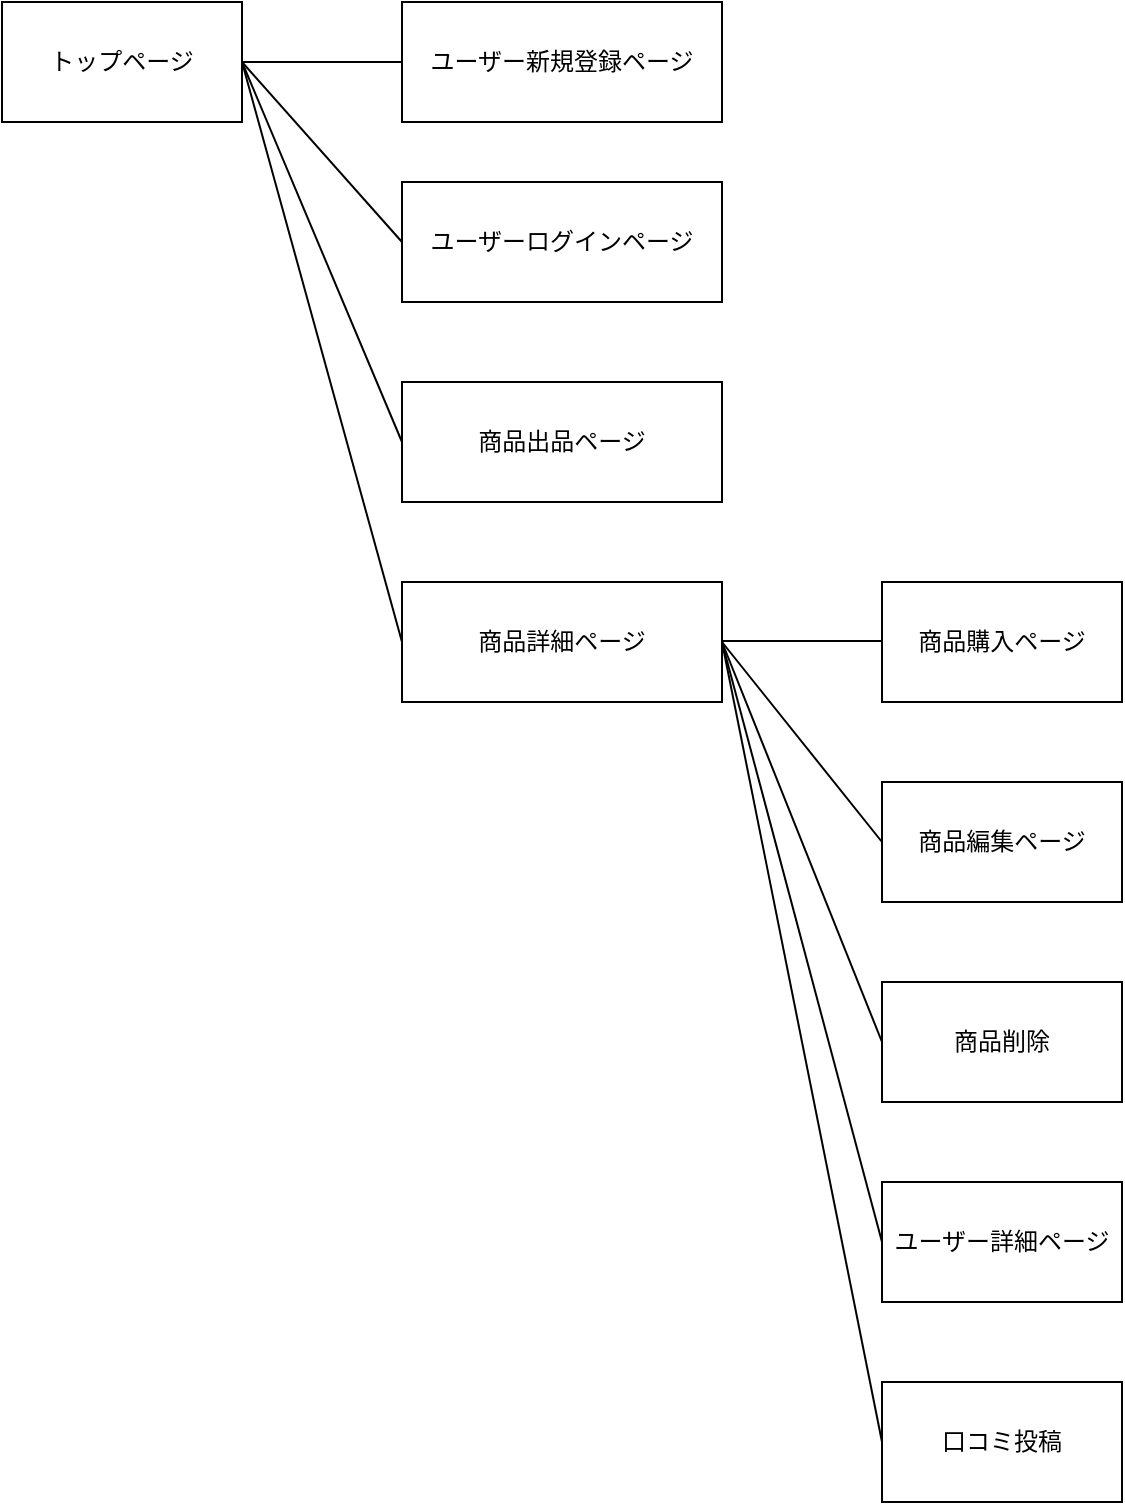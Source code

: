 <mxfile>
    <diagram id="GS9_EFEbI_XCy3uzUyH-" name="ページ1">
        <mxGraphModel dx="1010" dy="848" grid="1" gridSize="10" guides="1" tooltips="1" connect="1" arrows="1" fold="1" page="1" pageScale="1" pageWidth="827" pageHeight="1169" math="0" shadow="0">
            <root>
                <mxCell id="0"/>
                <mxCell id="1" parent="0"/>
                <mxCell id="33" value="" style="edgeStyle=none;html=1;endArrow=none;endFill=0;" edge="1" parent="1" source="15" target="32">
                    <mxGeometry relative="1" as="geometry"/>
                </mxCell>
                <mxCell id="15" value="トップページ" style="rounded=0;whiteSpace=wrap;html=1;" vertex="1" parent="1">
                    <mxGeometry x="40" y="50" width="120" height="60" as="geometry"/>
                </mxCell>
                <mxCell id="20" value="ユーザーログインページ" style="whiteSpace=wrap;html=1;rounded=0;" vertex="1" parent="1">
                    <mxGeometry x="240" y="140" width="160" height="60" as="geometry"/>
                </mxCell>
                <mxCell id="22" value="商品出品ページ" style="whiteSpace=wrap;html=1;rounded=0;" vertex="1" parent="1">
                    <mxGeometry x="240" y="240" width="160" height="60" as="geometry"/>
                </mxCell>
                <mxCell id="23" value="商品詳細ページ" style="whiteSpace=wrap;html=1;rounded=0;" vertex="1" parent="1">
                    <mxGeometry x="240" y="340" width="160" height="60" as="geometry"/>
                </mxCell>
                <mxCell id="27" value="商品購入ページ" style="whiteSpace=wrap;html=1;rounded=0;" vertex="1" parent="1">
                    <mxGeometry x="480" y="340" width="120" height="60" as="geometry"/>
                </mxCell>
                <mxCell id="29" value="商品削除" style="whiteSpace=wrap;html=1;rounded=0;" vertex="1" parent="1">
                    <mxGeometry x="480" y="540" width="120" height="60" as="geometry"/>
                </mxCell>
                <mxCell id="32" value="ユーザー新規登録ページ" style="whiteSpace=wrap;html=1;rounded=0;" vertex="1" parent="1">
                    <mxGeometry x="240" y="50" width="160" height="60" as="geometry"/>
                </mxCell>
                <mxCell id="38" value="" style="edgeStyle=none;html=1;endArrow=none;endFill=0;exitX=1;exitY=0.5;exitDx=0;exitDy=0;entryX=0;entryY=0.5;entryDx=0;entryDy=0;" edge="1" parent="1" source="15" target="20">
                    <mxGeometry relative="1" as="geometry">
                        <mxPoint x="190" y="180" as="sourcePoint"/>
                        <mxPoint x="270" y="180" as="targetPoint"/>
                    </mxGeometry>
                </mxCell>
                <mxCell id="39" value="" style="edgeStyle=none;html=1;endArrow=none;endFill=0;exitX=1;exitY=0.5;exitDx=0;exitDy=0;entryX=0;entryY=0.5;entryDx=0;entryDy=0;" edge="1" parent="1" target="22">
                    <mxGeometry relative="1" as="geometry">
                        <mxPoint x="160" y="80" as="sourcePoint"/>
                        <mxPoint x="240" y="170" as="targetPoint"/>
                    </mxGeometry>
                </mxCell>
                <mxCell id="40" value="" style="edgeStyle=none;html=1;endArrow=none;endFill=0;exitX=1;exitY=0.5;exitDx=0;exitDy=0;entryX=0;entryY=0.5;entryDx=0;entryDy=0;" edge="1" parent="1" target="23">
                    <mxGeometry relative="1" as="geometry">
                        <mxPoint x="160" y="80" as="sourcePoint"/>
                        <mxPoint x="240" y="270" as="targetPoint"/>
                    </mxGeometry>
                </mxCell>
                <mxCell id="41" value="商品編集ページ" style="whiteSpace=wrap;html=1;rounded=0;" vertex="1" parent="1">
                    <mxGeometry x="480" y="440" width="120" height="60" as="geometry"/>
                </mxCell>
                <mxCell id="42" value="" style="edgeStyle=none;html=1;endArrow=none;endFill=0;exitX=1;exitY=0.5;exitDx=0;exitDy=0;entryX=0;entryY=0.5;entryDx=0;entryDy=0;" edge="1" parent="1" target="41">
                    <mxGeometry relative="1" as="geometry">
                        <mxPoint x="400" y="370" as="sourcePoint"/>
                        <mxPoint x="480" y="660" as="targetPoint"/>
                    </mxGeometry>
                </mxCell>
                <mxCell id="43" value="" style="edgeStyle=none;html=1;endArrow=none;endFill=0;" edge="1" parent="1">
                    <mxGeometry relative="1" as="geometry">
                        <mxPoint x="400" y="369.5" as="sourcePoint"/>
                        <mxPoint x="480" y="369.5" as="targetPoint"/>
                    </mxGeometry>
                </mxCell>
                <mxCell id="44" value="" style="edgeStyle=none;html=1;endArrow=none;endFill=0;exitX=1;exitY=0.5;exitDx=0;exitDy=0;entryX=0;entryY=0.5;entryDx=0;entryDy=0;" edge="1" parent="1" target="29">
                    <mxGeometry relative="1" as="geometry">
                        <mxPoint x="400" y="370" as="sourcePoint"/>
                        <mxPoint x="480" y="470" as="targetPoint"/>
                    </mxGeometry>
                </mxCell>
                <mxCell id="45" value="ユーザー詳細ページ" style="whiteSpace=wrap;html=1;rounded=0;" vertex="1" parent="1">
                    <mxGeometry x="480" y="640" width="120" height="60" as="geometry"/>
                </mxCell>
                <mxCell id="46" value="" style="edgeStyle=none;html=1;endArrow=none;endFill=0;exitX=1;exitY=0.5;exitDx=0;exitDy=0;entryX=0;entryY=0.5;entryDx=0;entryDy=0;" edge="1" parent="1" target="45">
                    <mxGeometry relative="1" as="geometry">
                        <mxPoint x="400" y="370" as="sourcePoint"/>
                        <mxPoint x="480" y="570" as="targetPoint"/>
                    </mxGeometry>
                </mxCell>
                <mxCell id="47" value="口コミ投稿" style="whiteSpace=wrap;html=1;rounded=0;" vertex="1" parent="1">
                    <mxGeometry x="480" y="740" width="120" height="60" as="geometry"/>
                </mxCell>
                <mxCell id="48" value="" style="edgeStyle=none;html=1;endArrow=none;endFill=0;exitX=1;exitY=0.5;exitDx=0;exitDy=0;entryX=0;entryY=0.5;entryDx=0;entryDy=0;" edge="1" parent="1" target="47">
                    <mxGeometry relative="1" as="geometry">
                        <mxPoint x="400" y="370" as="sourcePoint"/>
                        <mxPoint x="480" y="670" as="targetPoint"/>
                    </mxGeometry>
                </mxCell>
            </root>
        </mxGraphModel>
    </diagram>
</mxfile>